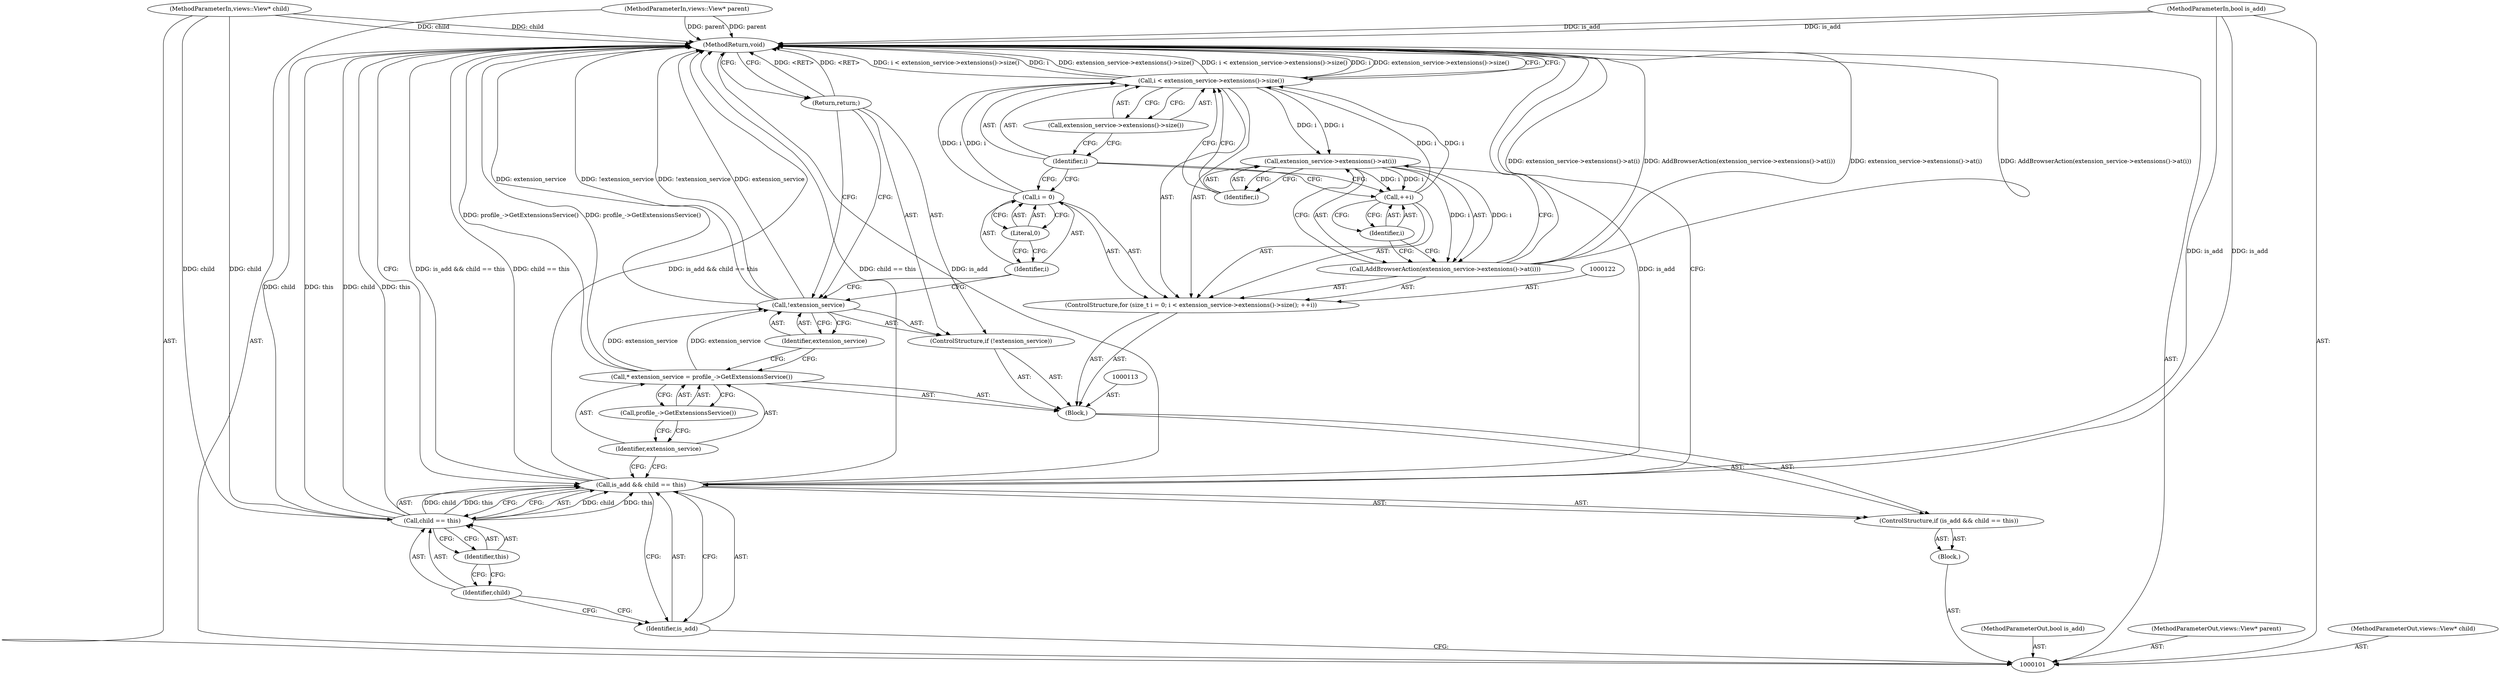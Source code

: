 digraph "0_Chrome_4afa45dfbf11e9334e63aef002cd854ec86f6d44_3" {
"1000134" [label="(MethodReturn,void)"];
"1000102" [label="(MethodParameterIn,bool is_add)"];
"1000185" [label="(MethodParameterOut,bool is_add)"];
"1000103" [label="(MethodParameterIn,views::View* parent)"];
"1000186" [label="(MethodParameterOut,views::View* parent)"];
"1000104" [label="(MethodParameterIn,views::View* child)"];
"1000187" [label="(MethodParameterOut,views::View* child)"];
"1000105" [label="(Block,)"];
"1000109" [label="(Call,child == this)"];
"1000110" [label="(Identifier,child)"];
"1000111" [label="(Identifier,this)"];
"1000106" [label="(ControlStructure,if (is_add && child == this))"];
"1000107" [label="(Call,is_add && child == this)"];
"1000108" [label="(Identifier,is_add)"];
"1000114" [label="(Call,* extension_service = profile_->GetExtensionsService())"];
"1000115" [label="(Identifier,extension_service)"];
"1000112" [label="(Block,)"];
"1000116" [label="(Call,profile_->GetExtensionsService())"];
"1000117" [label="(ControlStructure,if (!extension_service))"];
"1000118" [label="(Call,!extension_service)"];
"1000119" [label="(Identifier,extension_service)"];
"1000120" [label="(Return,return;)"];
"1000123" [label="(Call,i = 0)"];
"1000124" [label="(Identifier,i)"];
"1000125" [label="(Literal,0)"];
"1000126" [label="(Call,i < extension_service->extensions()->size())"];
"1000127" [label="(Identifier,i)"];
"1000128" [label="(Call,extension_service->extensions()->size())"];
"1000121" [label="(ControlStructure,for (size_t i = 0; i < extension_service->extensions()->size(); ++i))"];
"1000129" [label="(Call,++i)"];
"1000130" [label="(Identifier,i)"];
"1000132" [label="(Call,extension_service->extensions()->at(i))"];
"1000133" [label="(Identifier,i)"];
"1000131" [label="(Call,AddBrowserAction(extension_service->extensions()->at(i)))"];
"1000134" -> "1000101"  [label="AST: "];
"1000134" -> "1000120"  [label="CFG: "];
"1000134" -> "1000126"  [label="CFG: "];
"1000134" -> "1000107"  [label="CFG: "];
"1000126" -> "1000134"  [label="DDG: i < extension_service->extensions()->size()"];
"1000126" -> "1000134"  [label="DDG: i"];
"1000126" -> "1000134"  [label="DDG: extension_service->extensions()->size()"];
"1000107" -> "1000134"  [label="DDG: is_add"];
"1000107" -> "1000134"  [label="DDG: is_add && child == this"];
"1000107" -> "1000134"  [label="DDG: child == this"];
"1000104" -> "1000134"  [label="DDG: child"];
"1000118" -> "1000134"  [label="DDG: !extension_service"];
"1000118" -> "1000134"  [label="DDG: extension_service"];
"1000102" -> "1000134"  [label="DDG: is_add"];
"1000109" -> "1000134"  [label="DDG: child"];
"1000109" -> "1000134"  [label="DDG: this"];
"1000131" -> "1000134"  [label="DDG: AddBrowserAction(extension_service->extensions()->at(i))"];
"1000131" -> "1000134"  [label="DDG: extension_service->extensions()->at(i)"];
"1000103" -> "1000134"  [label="DDG: parent"];
"1000114" -> "1000134"  [label="DDG: profile_->GetExtensionsService()"];
"1000120" -> "1000134"  [label="DDG: <RET>"];
"1000102" -> "1000101"  [label="AST: "];
"1000102" -> "1000134"  [label="DDG: is_add"];
"1000102" -> "1000107"  [label="DDG: is_add"];
"1000185" -> "1000101"  [label="AST: "];
"1000103" -> "1000101"  [label="AST: "];
"1000103" -> "1000134"  [label="DDG: parent"];
"1000186" -> "1000101"  [label="AST: "];
"1000104" -> "1000101"  [label="AST: "];
"1000104" -> "1000134"  [label="DDG: child"];
"1000104" -> "1000109"  [label="DDG: child"];
"1000187" -> "1000101"  [label="AST: "];
"1000105" -> "1000101"  [label="AST: "];
"1000106" -> "1000105"  [label="AST: "];
"1000109" -> "1000107"  [label="AST: "];
"1000109" -> "1000111"  [label="CFG: "];
"1000110" -> "1000109"  [label="AST: "];
"1000111" -> "1000109"  [label="AST: "];
"1000107" -> "1000109"  [label="CFG: "];
"1000109" -> "1000134"  [label="DDG: child"];
"1000109" -> "1000134"  [label="DDG: this"];
"1000109" -> "1000107"  [label="DDG: child"];
"1000109" -> "1000107"  [label="DDG: this"];
"1000104" -> "1000109"  [label="DDG: child"];
"1000110" -> "1000109"  [label="AST: "];
"1000110" -> "1000108"  [label="CFG: "];
"1000111" -> "1000110"  [label="CFG: "];
"1000111" -> "1000109"  [label="AST: "];
"1000111" -> "1000110"  [label="CFG: "];
"1000109" -> "1000111"  [label="CFG: "];
"1000106" -> "1000105"  [label="AST: "];
"1000107" -> "1000106"  [label="AST: "];
"1000112" -> "1000106"  [label="AST: "];
"1000107" -> "1000106"  [label="AST: "];
"1000107" -> "1000108"  [label="CFG: "];
"1000107" -> "1000109"  [label="CFG: "];
"1000108" -> "1000107"  [label="AST: "];
"1000109" -> "1000107"  [label="AST: "];
"1000115" -> "1000107"  [label="CFG: "];
"1000134" -> "1000107"  [label="CFG: "];
"1000107" -> "1000134"  [label="DDG: is_add"];
"1000107" -> "1000134"  [label="DDG: is_add && child == this"];
"1000107" -> "1000134"  [label="DDG: child == this"];
"1000102" -> "1000107"  [label="DDG: is_add"];
"1000109" -> "1000107"  [label="DDG: child"];
"1000109" -> "1000107"  [label="DDG: this"];
"1000108" -> "1000107"  [label="AST: "];
"1000108" -> "1000101"  [label="CFG: "];
"1000110" -> "1000108"  [label="CFG: "];
"1000107" -> "1000108"  [label="CFG: "];
"1000114" -> "1000112"  [label="AST: "];
"1000114" -> "1000116"  [label="CFG: "];
"1000115" -> "1000114"  [label="AST: "];
"1000116" -> "1000114"  [label="AST: "];
"1000119" -> "1000114"  [label="CFG: "];
"1000114" -> "1000134"  [label="DDG: profile_->GetExtensionsService()"];
"1000114" -> "1000118"  [label="DDG: extension_service"];
"1000115" -> "1000114"  [label="AST: "];
"1000115" -> "1000107"  [label="CFG: "];
"1000116" -> "1000115"  [label="CFG: "];
"1000112" -> "1000106"  [label="AST: "];
"1000113" -> "1000112"  [label="AST: "];
"1000114" -> "1000112"  [label="AST: "];
"1000117" -> "1000112"  [label="AST: "];
"1000121" -> "1000112"  [label="AST: "];
"1000116" -> "1000114"  [label="AST: "];
"1000116" -> "1000115"  [label="CFG: "];
"1000114" -> "1000116"  [label="CFG: "];
"1000117" -> "1000112"  [label="AST: "];
"1000118" -> "1000117"  [label="AST: "];
"1000120" -> "1000117"  [label="AST: "];
"1000118" -> "1000117"  [label="AST: "];
"1000118" -> "1000119"  [label="CFG: "];
"1000119" -> "1000118"  [label="AST: "];
"1000120" -> "1000118"  [label="CFG: "];
"1000124" -> "1000118"  [label="CFG: "];
"1000118" -> "1000134"  [label="DDG: !extension_service"];
"1000118" -> "1000134"  [label="DDG: extension_service"];
"1000114" -> "1000118"  [label="DDG: extension_service"];
"1000119" -> "1000118"  [label="AST: "];
"1000119" -> "1000114"  [label="CFG: "];
"1000118" -> "1000119"  [label="CFG: "];
"1000120" -> "1000117"  [label="AST: "];
"1000120" -> "1000118"  [label="CFG: "];
"1000134" -> "1000120"  [label="CFG: "];
"1000120" -> "1000134"  [label="DDG: <RET>"];
"1000123" -> "1000121"  [label="AST: "];
"1000123" -> "1000125"  [label="CFG: "];
"1000124" -> "1000123"  [label="AST: "];
"1000125" -> "1000123"  [label="AST: "];
"1000127" -> "1000123"  [label="CFG: "];
"1000123" -> "1000126"  [label="DDG: i"];
"1000124" -> "1000123"  [label="AST: "];
"1000124" -> "1000118"  [label="CFG: "];
"1000125" -> "1000124"  [label="CFG: "];
"1000125" -> "1000123"  [label="AST: "];
"1000125" -> "1000124"  [label="CFG: "];
"1000123" -> "1000125"  [label="CFG: "];
"1000126" -> "1000121"  [label="AST: "];
"1000126" -> "1000128"  [label="CFG: "];
"1000127" -> "1000126"  [label="AST: "];
"1000128" -> "1000126"  [label="AST: "];
"1000133" -> "1000126"  [label="CFG: "];
"1000134" -> "1000126"  [label="CFG: "];
"1000126" -> "1000134"  [label="DDG: i < extension_service->extensions()->size()"];
"1000126" -> "1000134"  [label="DDG: i"];
"1000126" -> "1000134"  [label="DDG: extension_service->extensions()->size()"];
"1000129" -> "1000126"  [label="DDG: i"];
"1000123" -> "1000126"  [label="DDG: i"];
"1000126" -> "1000132"  [label="DDG: i"];
"1000127" -> "1000126"  [label="AST: "];
"1000127" -> "1000123"  [label="CFG: "];
"1000127" -> "1000129"  [label="CFG: "];
"1000128" -> "1000127"  [label="CFG: "];
"1000128" -> "1000126"  [label="AST: "];
"1000128" -> "1000127"  [label="CFG: "];
"1000126" -> "1000128"  [label="CFG: "];
"1000121" -> "1000112"  [label="AST: "];
"1000122" -> "1000121"  [label="AST: "];
"1000123" -> "1000121"  [label="AST: "];
"1000126" -> "1000121"  [label="AST: "];
"1000129" -> "1000121"  [label="AST: "];
"1000131" -> "1000121"  [label="AST: "];
"1000129" -> "1000121"  [label="AST: "];
"1000129" -> "1000130"  [label="CFG: "];
"1000130" -> "1000129"  [label="AST: "];
"1000127" -> "1000129"  [label="CFG: "];
"1000129" -> "1000126"  [label="DDG: i"];
"1000132" -> "1000129"  [label="DDG: i"];
"1000130" -> "1000129"  [label="AST: "];
"1000130" -> "1000131"  [label="CFG: "];
"1000129" -> "1000130"  [label="CFG: "];
"1000132" -> "1000131"  [label="AST: "];
"1000132" -> "1000133"  [label="CFG: "];
"1000133" -> "1000132"  [label="AST: "];
"1000131" -> "1000132"  [label="CFG: "];
"1000132" -> "1000129"  [label="DDG: i"];
"1000132" -> "1000131"  [label="DDG: i"];
"1000126" -> "1000132"  [label="DDG: i"];
"1000133" -> "1000132"  [label="AST: "];
"1000133" -> "1000126"  [label="CFG: "];
"1000132" -> "1000133"  [label="CFG: "];
"1000131" -> "1000121"  [label="AST: "];
"1000131" -> "1000132"  [label="CFG: "];
"1000132" -> "1000131"  [label="AST: "];
"1000130" -> "1000131"  [label="CFG: "];
"1000131" -> "1000134"  [label="DDG: AddBrowserAction(extension_service->extensions()->at(i))"];
"1000131" -> "1000134"  [label="DDG: extension_service->extensions()->at(i)"];
"1000132" -> "1000131"  [label="DDG: i"];
}
